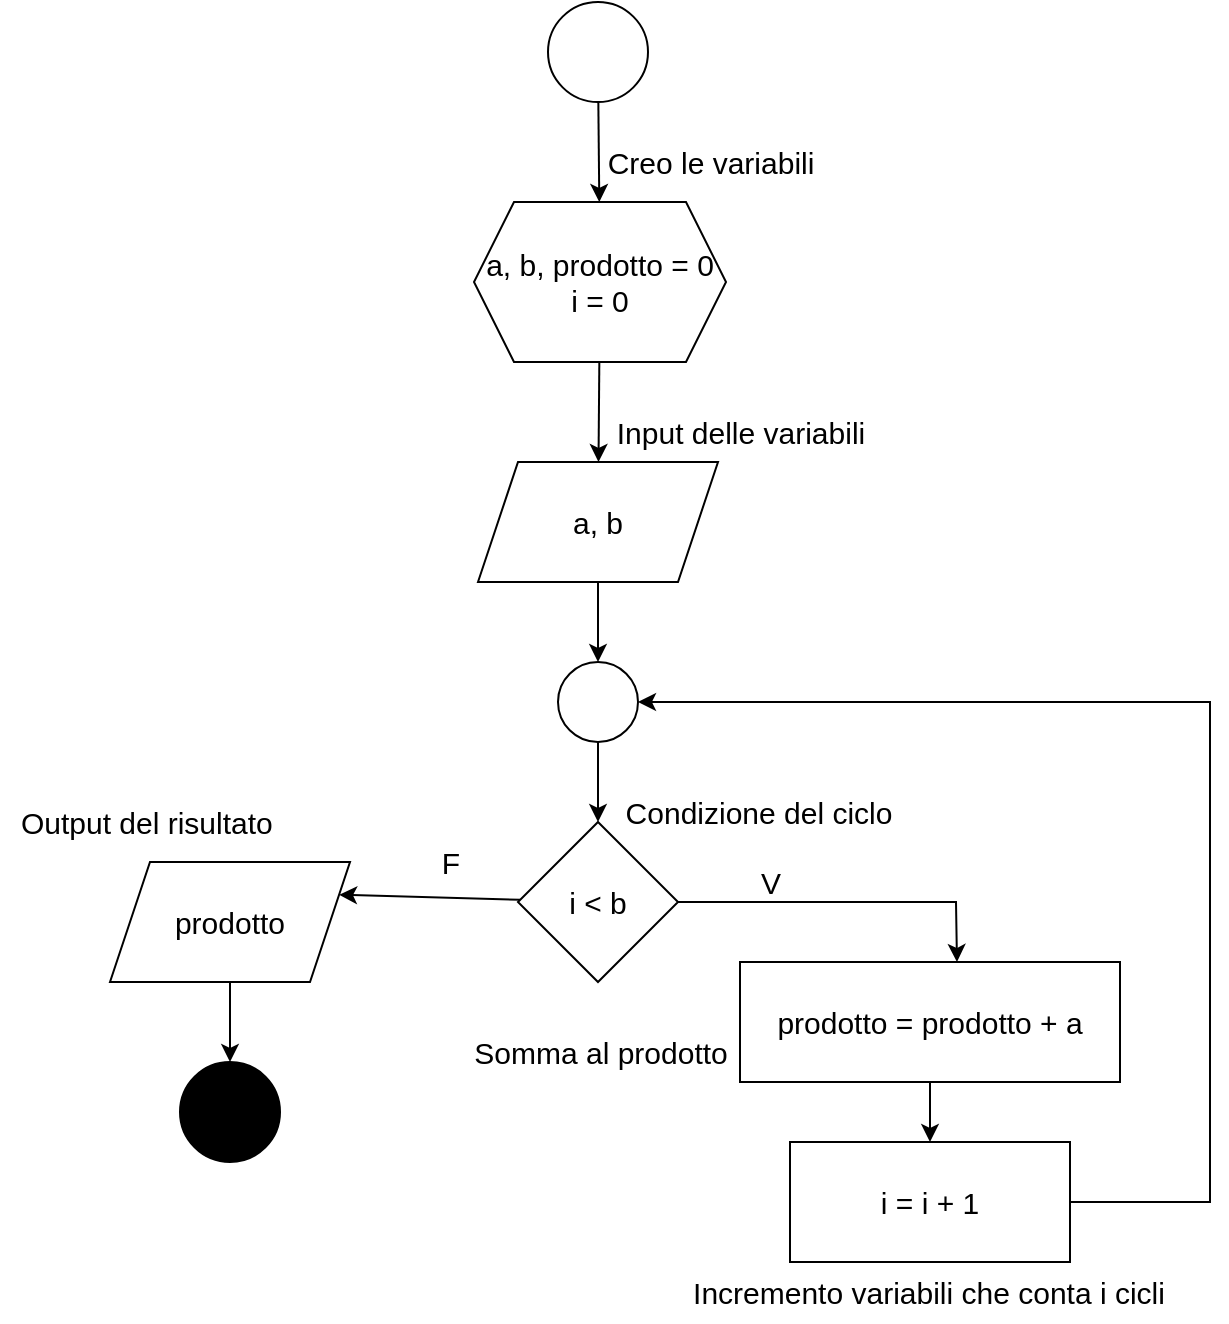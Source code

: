 <mxfile>
    <diagram id="j1GbExPjWdE3ZiqlpjAt" name="Pagina-1">
        <mxGraphModel dx="1807" dy="1187" grid="1" gridSize="10" guides="1" tooltips="1" connect="1" arrows="1" fold="1" page="1" pageScale="1" pageWidth="827" pageHeight="1169" math="0" shadow="0">
            <root>
                <mxCell id="0"/>
                <mxCell id="1" parent="0"/>
                <mxCell id="4" style="edgeStyle=none;html=1;fontSize=15;" edge="1" parent="1" source="2" target="3">
                    <mxGeometry relative="1" as="geometry"/>
                </mxCell>
                <mxCell id="2" value="" style="ellipse;whiteSpace=wrap;html=1;aspect=fixed;fontSize=15;" vertex="1" parent="1">
                    <mxGeometry x="389" y="80" width="50" height="50" as="geometry"/>
                </mxCell>
                <mxCell id="6" style="edgeStyle=none;html=1;fontSize=15;" edge="1" parent="1" source="3" target="5">
                    <mxGeometry relative="1" as="geometry"/>
                </mxCell>
                <mxCell id="3" value="a, b, prodotto = 0&lt;br style=&quot;font-size: 15px;&quot;&gt;i = 0" style="shape=hexagon;perimeter=hexagonPerimeter2;whiteSpace=wrap;html=1;fixedSize=1;fontSize=15;" vertex="1" parent="1">
                    <mxGeometry x="352" y="180" width="126" height="80" as="geometry"/>
                </mxCell>
                <mxCell id="8" value="" style="edgeStyle=none;html=1;fontSize=15;" edge="1" parent="1" source="5" target="7">
                    <mxGeometry relative="1" as="geometry"/>
                </mxCell>
                <mxCell id="5" value="a, b" style="shape=parallelogram;perimeter=parallelogramPerimeter;whiteSpace=wrap;html=1;fixedSize=1;fontSize=15;" vertex="1" parent="1">
                    <mxGeometry x="354" y="310" width="120" height="60" as="geometry"/>
                </mxCell>
                <mxCell id="10" value="" style="edgeStyle=none;html=1;fontSize=15;" edge="1" parent="1" source="7" target="9">
                    <mxGeometry relative="1" as="geometry"/>
                </mxCell>
                <mxCell id="7" value="" style="ellipse;whiteSpace=wrap;html=1;aspect=fixed;fontSize=15;" vertex="1" parent="1">
                    <mxGeometry x="394" y="410" width="40" height="40" as="geometry"/>
                </mxCell>
                <mxCell id="13" style="edgeStyle=none;html=1;entryX=0.571;entryY=0;entryDx=0;entryDy=0;entryPerimeter=0;rounded=0;fontSize=15;" edge="1" parent="1" source="9" target="11">
                    <mxGeometry relative="1" as="geometry">
                        <Array as="points">
                            <mxPoint x="593" y="530"/>
                        </Array>
                    </mxGeometry>
                </mxCell>
                <mxCell id="18" style="edgeStyle=none;rounded=0;html=1;entryX=1;entryY=0.25;entryDx=0;entryDy=0;fontSize=15;" edge="1" parent="1" source="9" target="17">
                    <mxGeometry relative="1" as="geometry"/>
                </mxCell>
                <mxCell id="9" value="i &amp;lt; b" style="rhombus;whiteSpace=wrap;html=1;fontSize=15;" vertex="1" parent="1">
                    <mxGeometry x="374" y="490" width="80" height="80" as="geometry"/>
                </mxCell>
                <mxCell id="14" value="" style="edgeStyle=none;rounded=0;html=1;fontSize=15;" edge="1" parent="1" source="11" target="12">
                    <mxGeometry relative="1" as="geometry"/>
                </mxCell>
                <mxCell id="11" value="prodotto = prodotto + a" style="rounded=0;whiteSpace=wrap;html=1;fontSize=15;" vertex="1" parent="1">
                    <mxGeometry x="485" y="560" width="190" height="60" as="geometry"/>
                </mxCell>
                <mxCell id="15" style="edgeStyle=none;rounded=0;html=1;entryX=1;entryY=0.5;entryDx=0;entryDy=0;fontSize=15;" edge="1" parent="1" source="12" target="7">
                    <mxGeometry relative="1" as="geometry">
                        <Array as="points">
                            <mxPoint x="720" y="680"/>
                            <mxPoint x="720" y="430"/>
                        </Array>
                    </mxGeometry>
                </mxCell>
                <mxCell id="12" value="i = i + 1" style="rounded=0;whiteSpace=wrap;html=1;fontSize=15;" vertex="1" parent="1">
                    <mxGeometry x="510" y="650" width="140" height="60" as="geometry"/>
                </mxCell>
                <mxCell id="16" value="V" style="text;html=1;align=center;verticalAlign=middle;resizable=0;points=[];autosize=1;strokeColor=none;fillColor=none;fontSize=15;" vertex="1" parent="1">
                    <mxGeometry x="485" y="505" width="30" height="30" as="geometry"/>
                </mxCell>
                <mxCell id="21" value="" style="edgeStyle=none;rounded=0;html=1;fontSize=15;" edge="1" parent="1" source="17" target="20">
                    <mxGeometry relative="1" as="geometry"/>
                </mxCell>
                <mxCell id="17" value="prodotto" style="shape=parallelogram;perimeter=parallelogramPerimeter;whiteSpace=wrap;html=1;fixedSize=1;fontSize=15;" vertex="1" parent="1">
                    <mxGeometry x="170" y="510" width="120" height="60" as="geometry"/>
                </mxCell>
                <mxCell id="20" value="" style="ellipse;whiteSpace=wrap;html=1;fillColor=#000000;fontSize=15;" vertex="1" parent="1">
                    <mxGeometry x="205" y="610" width="50" height="50" as="geometry"/>
                </mxCell>
                <mxCell id="22" value="Creo le variabili" style="text;html=1;align=center;verticalAlign=middle;resizable=0;points=[];autosize=1;strokeColor=none;fillColor=none;fontSize=15;" vertex="1" parent="1">
                    <mxGeometry x="405" y="145" width="130" height="30" as="geometry"/>
                </mxCell>
                <mxCell id="23" value="Input delle variabili" style="text;html=1;align=center;verticalAlign=middle;resizable=0;points=[];autosize=1;strokeColor=none;fillColor=none;fontSize=15;" vertex="1" parent="1">
                    <mxGeometry x="410" y="280" width="150" height="30" as="geometry"/>
                </mxCell>
                <mxCell id="24" value="Condizione del ciclo" style="text;html=1;align=center;verticalAlign=middle;resizable=0;points=[];autosize=1;strokeColor=none;fillColor=none;fontSize=15;" vertex="1" parent="1">
                    <mxGeometry x="414" y="470" width="160" height="30" as="geometry"/>
                </mxCell>
                <mxCell id="25" value="Somma al prodotto" style="text;html=1;align=center;verticalAlign=middle;resizable=0;points=[];autosize=1;strokeColor=none;fillColor=none;fontSize=15;" vertex="1" parent="1">
                    <mxGeometry x="340" y="590" width="150" height="30" as="geometry"/>
                </mxCell>
                <mxCell id="26" value="Incremento variabili che conta i cicli" style="text;html=1;align=center;verticalAlign=middle;resizable=0;points=[];autosize=1;strokeColor=none;fillColor=none;fontSize=15;" vertex="1" parent="1">
                    <mxGeometry x="449" y="710" width="260" height="30" as="geometry"/>
                </mxCell>
                <mxCell id="27" value="Output del risultato&amp;nbsp;" style="text;html=1;align=center;verticalAlign=middle;resizable=0;points=[];autosize=1;strokeColor=none;fillColor=none;fontSize=15;" vertex="1" parent="1">
                    <mxGeometry x="115" y="475" width="150" height="30" as="geometry"/>
                </mxCell>
                <mxCell id="28" value="F" style="text;html=1;align=center;verticalAlign=middle;resizable=0;points=[];autosize=1;strokeColor=none;fillColor=none;fontSize=15;" vertex="1" parent="1">
                    <mxGeometry x="325" y="495" width="30" height="30" as="geometry"/>
                </mxCell>
            </root>
        </mxGraphModel>
    </diagram>
</mxfile>